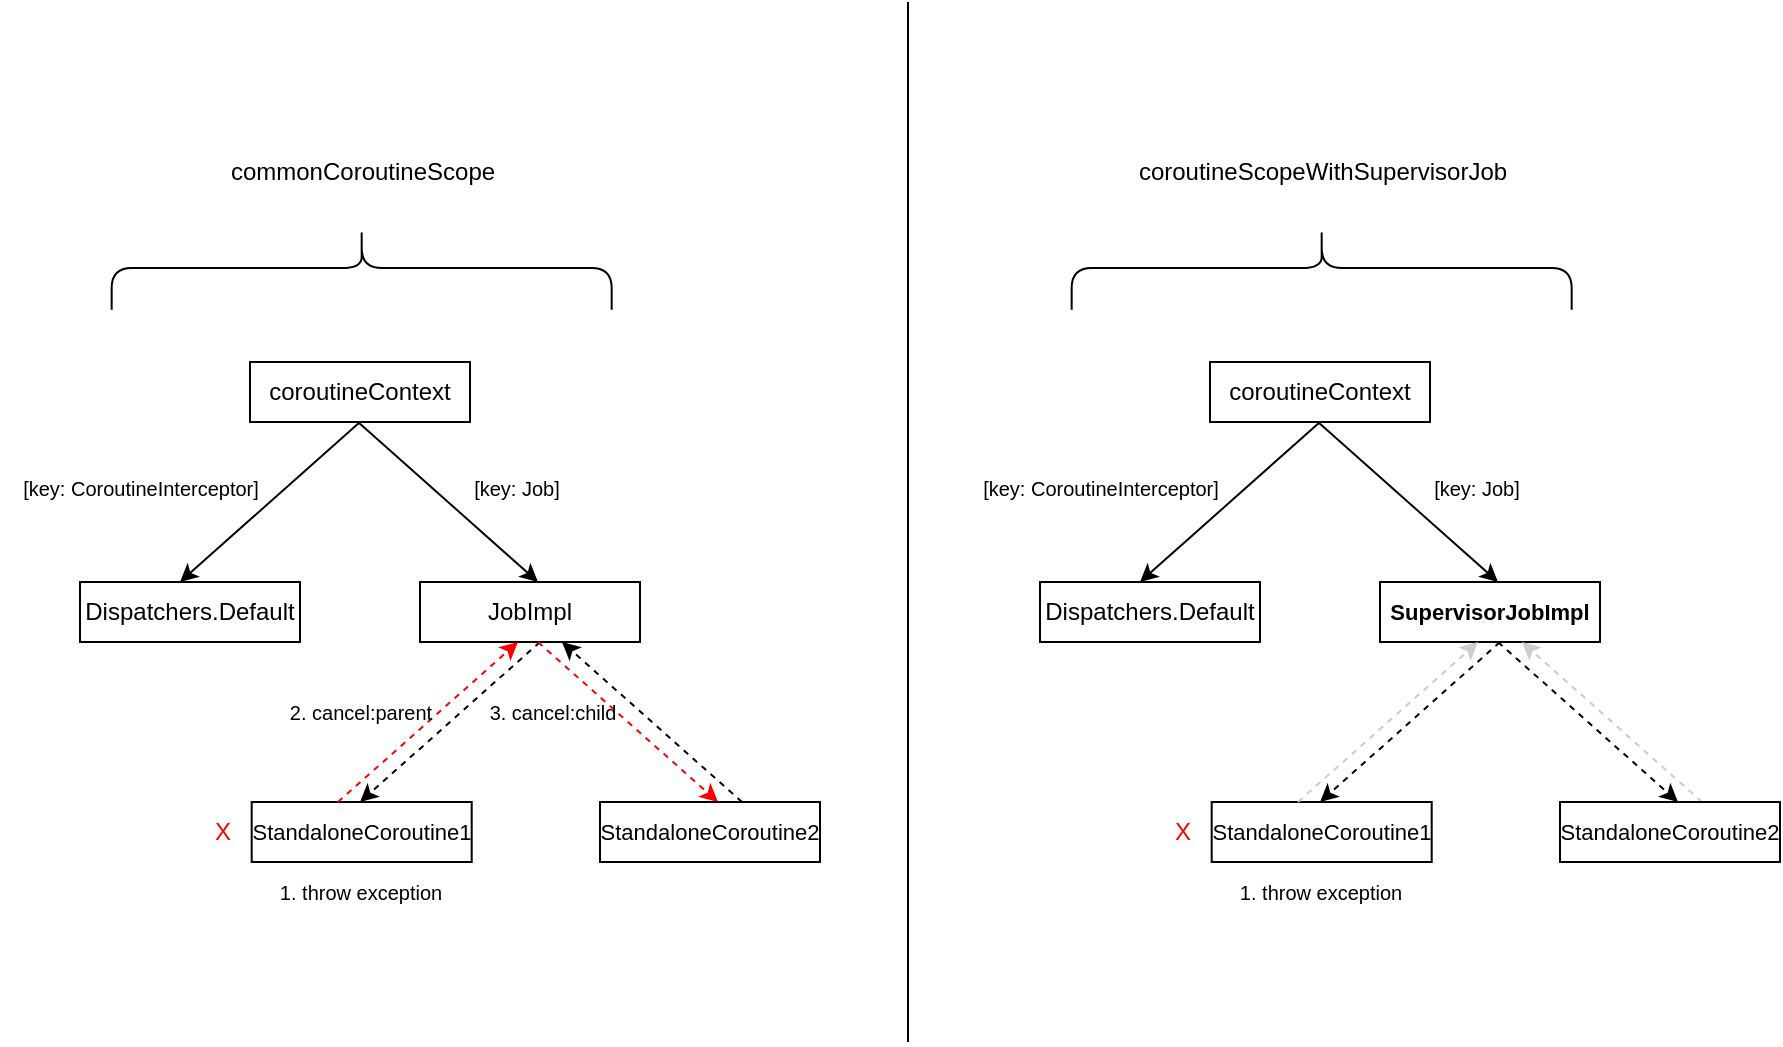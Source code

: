 <mxfile version="22.1.2" type="device">
  <diagram name="Page-1" id="FuAv7pLi2sIDAsRG0R7K">
    <mxGraphModel dx="1876" dy="659" grid="1" gridSize="10" guides="1" tooltips="1" connect="1" arrows="1" fold="1" page="1" pageScale="1" pageWidth="850" pageHeight="1100" math="0" shadow="0">
      <root>
        <mxCell id="0" />
        <mxCell id="1" parent="0" />
        <mxCell id="KKwdq_n8aDNH_cKme6rT-1" value="" style="shape=curlyBracket;whiteSpace=wrap;html=1;rounded=1;labelPosition=left;verticalLabelPosition=middle;align=right;verticalAlign=middle;direction=south;" vertex="1" parent="1">
          <mxGeometry x="25.835" y="292.165" width="250" height="41.67" as="geometry" />
        </mxCell>
        <mxCell id="KKwdq_n8aDNH_cKme6rT-2" value="commonCoroutineScope" style="text;html=1;align=center;verticalAlign=middle;resizable=0;points=[];autosize=1;strokeColor=none;fillColor=none;" vertex="1" parent="1">
          <mxGeometry x="70.84" y="250" width="160" height="30" as="geometry" />
        </mxCell>
        <mxCell id="KKwdq_n8aDNH_cKme6rT-4" value="" style="endArrow=classic;html=1;rounded=0;" edge="1" parent="1">
          <mxGeometry width="50" height="50" relative="1" as="geometry">
            <mxPoint x="150" y="390" as="sourcePoint" />
            <mxPoint x="60" y="470" as="targetPoint" />
          </mxGeometry>
        </mxCell>
        <mxCell id="KKwdq_n8aDNH_cKme6rT-8" value="" style="endArrow=classic;html=1;rounded=0;" edge="1" parent="1">
          <mxGeometry width="50" height="50" relative="1" as="geometry">
            <mxPoint x="149" y="390" as="sourcePoint" />
            <mxPoint x="239" y="470" as="targetPoint" />
          </mxGeometry>
        </mxCell>
        <mxCell id="KKwdq_n8aDNH_cKme6rT-9" value="Dispatchers.Default" style="rounded=0;whiteSpace=wrap;html=1;" vertex="1" parent="1">
          <mxGeometry x="10" y="470" width="110" height="30" as="geometry" />
        </mxCell>
        <mxCell id="KKwdq_n8aDNH_cKme6rT-10" value="JobImpl" style="rounded=0;whiteSpace=wrap;html=1;" vertex="1" parent="1">
          <mxGeometry x="180" y="470" width="110" height="30" as="geometry" />
        </mxCell>
        <mxCell id="KKwdq_n8aDNH_cKme6rT-11" value="StandaloneCoroutine1" style="rounded=0;whiteSpace=wrap;html=1;fontSize=11;" vertex="1" parent="1">
          <mxGeometry x="95.84" y="580" width="110" height="30" as="geometry" />
        </mxCell>
        <mxCell id="KKwdq_n8aDNH_cKme6rT-12" value="" style="endArrow=classic;html=1;rounded=0;dashed=1;" edge="1" parent="1">
          <mxGeometry width="50" height="50" relative="1" as="geometry">
            <mxPoint x="240" y="500" as="sourcePoint" />
            <mxPoint x="150" y="580" as="targetPoint" />
          </mxGeometry>
        </mxCell>
        <mxCell id="KKwdq_n8aDNH_cKme6rT-13" value="[key: CoroutineInterceptor]" style="text;html=1;align=center;verticalAlign=middle;resizable=0;points=[];autosize=1;strokeColor=none;fillColor=none;fontSize=10;" vertex="1" parent="1">
          <mxGeometry x="-30" y="408" width="140" height="30" as="geometry" />
        </mxCell>
        <mxCell id="KKwdq_n8aDNH_cKme6rT-15" value="[key: Job]" style="text;html=1;align=center;verticalAlign=middle;resizable=0;points=[];autosize=1;strokeColor=none;fillColor=none;fontSize=10;" vertex="1" parent="1">
          <mxGeometry x="193" y="408" width="70" height="30" as="geometry" />
        </mxCell>
        <mxCell id="KKwdq_n8aDNH_cKme6rT-16" value="" style="endArrow=classic;html=1;rounded=0;fontColor=#FF0000;strokeColor=#FF0000;dashed=1;" edge="1" parent="1">
          <mxGeometry width="50" height="50" relative="1" as="geometry">
            <mxPoint x="139" y="580" as="sourcePoint" />
            <mxPoint x="229" y="500" as="targetPoint" />
          </mxGeometry>
        </mxCell>
        <mxCell id="KKwdq_n8aDNH_cKme6rT-17" value="2. cancel:parent" style="text;html=1;align=center;verticalAlign=middle;resizable=0;points=[];autosize=1;strokeColor=none;fillColor=none;fontSize=10;" vertex="1" parent="1">
          <mxGeometry x="105" y="520" width="90" height="30" as="geometry" />
        </mxCell>
        <mxCell id="KKwdq_n8aDNH_cKme6rT-19" value="" style="endArrow=classic;html=1;rounded=0;strokeColor=#FF0000;dashed=1;" edge="1" parent="1">
          <mxGeometry width="50" height="50" relative="1" as="geometry">
            <mxPoint x="239" y="500" as="sourcePoint" />
            <mxPoint x="329" y="580" as="targetPoint" />
          </mxGeometry>
        </mxCell>
        <mxCell id="KKwdq_n8aDNH_cKme6rT-20" value="3. cancel:child" style="text;html=1;align=center;verticalAlign=middle;resizable=0;points=[];autosize=1;strokeColor=none;fillColor=none;fontSize=10;" vertex="1" parent="1">
          <mxGeometry x="200.84" y="520" width="90" height="30" as="geometry" />
        </mxCell>
        <mxCell id="KKwdq_n8aDNH_cKme6rT-21" value="" style="endArrow=classic;html=1;rounded=0;dashed=1;" edge="1" parent="1">
          <mxGeometry width="50" height="50" relative="1" as="geometry">
            <mxPoint x="341" y="580" as="sourcePoint" />
            <mxPoint x="251" y="500" as="targetPoint" />
          </mxGeometry>
        </mxCell>
        <mxCell id="KKwdq_n8aDNH_cKme6rT-22" value="StandaloneCoroutine2" style="rounded=0;whiteSpace=wrap;html=1;fontSize=11;" vertex="1" parent="1">
          <mxGeometry x="270" y="580" width="110" height="30" as="geometry" />
        </mxCell>
        <mxCell id="KKwdq_n8aDNH_cKme6rT-24" value="X" style="text;html=1;align=center;verticalAlign=middle;resizable=0;points=[];autosize=1;strokeColor=none;fillColor=none;fontColor=#FF0000;" vertex="1" parent="1">
          <mxGeometry x="65.84" y="580" width="30" height="30" as="geometry" />
        </mxCell>
        <mxCell id="KKwdq_n8aDNH_cKme6rT-25" value="1. throw exception" style="text;html=1;align=center;verticalAlign=middle;resizable=0;points=[];autosize=1;strokeColor=none;fillColor=none;fontSize=10;" vertex="1" parent="1">
          <mxGeometry x="100" y="610" width="100" height="30" as="geometry" />
        </mxCell>
        <mxCell id="KKwdq_n8aDNH_cKme6rT-26" value="coroutineContext" style="rounded=0;whiteSpace=wrap;html=1;" vertex="1" parent="1">
          <mxGeometry x="95" y="360" width="110" height="30" as="geometry" />
        </mxCell>
        <mxCell id="KKwdq_n8aDNH_cKme6rT-27" value="" style="endArrow=none;html=1;rounded=0;" edge="1" parent="1">
          <mxGeometry width="50" height="50" relative="1" as="geometry">
            <mxPoint x="424" y="700" as="sourcePoint" />
            <mxPoint x="424" y="180" as="targetPoint" />
          </mxGeometry>
        </mxCell>
        <mxCell id="KKwdq_n8aDNH_cKme6rT-28" value="" style="shape=curlyBracket;whiteSpace=wrap;html=1;rounded=1;labelPosition=left;verticalLabelPosition=middle;align=right;verticalAlign=middle;direction=south;" vertex="1" parent="1">
          <mxGeometry x="505.835" y="292.165" width="250" height="41.67" as="geometry" />
        </mxCell>
        <mxCell id="KKwdq_n8aDNH_cKme6rT-29" value="coroutineScopeWithSupervisorJob" style="text;html=1;align=center;verticalAlign=middle;resizable=0;points=[];autosize=1;strokeColor=none;fillColor=none;" vertex="1" parent="1">
          <mxGeometry x="525.84" y="250" width="210" height="30" as="geometry" />
        </mxCell>
        <mxCell id="KKwdq_n8aDNH_cKme6rT-30" value="" style="endArrow=classic;html=1;rounded=0;" edge="1" parent="1">
          <mxGeometry width="50" height="50" relative="1" as="geometry">
            <mxPoint x="630" y="390" as="sourcePoint" />
            <mxPoint x="540" y="470" as="targetPoint" />
          </mxGeometry>
        </mxCell>
        <mxCell id="KKwdq_n8aDNH_cKme6rT-31" value="" style="endArrow=classic;html=1;rounded=0;" edge="1" parent="1">
          <mxGeometry width="50" height="50" relative="1" as="geometry">
            <mxPoint x="629" y="390" as="sourcePoint" />
            <mxPoint x="719" y="470" as="targetPoint" />
          </mxGeometry>
        </mxCell>
        <mxCell id="KKwdq_n8aDNH_cKme6rT-32" value="Dispatchers.Default" style="rounded=0;whiteSpace=wrap;html=1;" vertex="1" parent="1">
          <mxGeometry x="490" y="470" width="110" height="30" as="geometry" />
        </mxCell>
        <mxCell id="KKwdq_n8aDNH_cKme6rT-33" value="SupervisorJobImpl" style="rounded=0;whiteSpace=wrap;html=1;fontStyle=1;fontSize=11;" vertex="1" parent="1">
          <mxGeometry x="660" y="470" width="110" height="30" as="geometry" />
        </mxCell>
        <mxCell id="KKwdq_n8aDNH_cKme6rT-34" value="StandaloneCoroutine1" style="rounded=0;whiteSpace=wrap;html=1;fontSize=11;" vertex="1" parent="1">
          <mxGeometry x="575.84" y="580" width="110" height="30" as="geometry" />
        </mxCell>
        <mxCell id="KKwdq_n8aDNH_cKme6rT-35" value="" style="endArrow=classic;html=1;rounded=0;dashed=1;" edge="1" parent="1">
          <mxGeometry width="50" height="50" relative="1" as="geometry">
            <mxPoint x="720" y="500" as="sourcePoint" />
            <mxPoint x="630" y="580" as="targetPoint" />
          </mxGeometry>
        </mxCell>
        <mxCell id="KKwdq_n8aDNH_cKme6rT-36" value="[key: CoroutineInterceptor]" style="text;html=1;align=center;verticalAlign=middle;resizable=0;points=[];autosize=1;strokeColor=none;fillColor=none;fontSize=10;" vertex="1" parent="1">
          <mxGeometry x="450" y="408" width="140" height="30" as="geometry" />
        </mxCell>
        <mxCell id="KKwdq_n8aDNH_cKme6rT-37" value="[key: Job]" style="text;html=1;align=center;verticalAlign=middle;resizable=0;points=[];autosize=1;strokeColor=none;fillColor=none;fontSize=10;" vertex="1" parent="1">
          <mxGeometry x="673" y="408" width="70" height="30" as="geometry" />
        </mxCell>
        <mxCell id="KKwdq_n8aDNH_cKme6rT-38" value="" style="endArrow=classic;html=1;rounded=0;fontColor=#CCCCCC;strokeColor=#CCCCCC;dashed=1;" edge="1" parent="1">
          <mxGeometry width="50" height="50" relative="1" as="geometry">
            <mxPoint x="619" y="580" as="sourcePoint" />
            <mxPoint x="709" y="500" as="targetPoint" />
          </mxGeometry>
        </mxCell>
        <mxCell id="KKwdq_n8aDNH_cKme6rT-40" value="" style="endArrow=classic;html=1;rounded=0;strokeColor=#000000;dashed=1;" edge="1" parent="1">
          <mxGeometry width="50" height="50" relative="1" as="geometry">
            <mxPoint x="719" y="500" as="sourcePoint" />
            <mxPoint x="809" y="580" as="targetPoint" />
          </mxGeometry>
        </mxCell>
        <mxCell id="KKwdq_n8aDNH_cKme6rT-42" value="" style="endArrow=classic;html=1;rounded=0;dashed=1;strokeColor=#CCCCCC;" edge="1" parent="1">
          <mxGeometry width="50" height="50" relative="1" as="geometry">
            <mxPoint x="821" y="580" as="sourcePoint" />
            <mxPoint x="731" y="500" as="targetPoint" />
          </mxGeometry>
        </mxCell>
        <mxCell id="KKwdq_n8aDNH_cKme6rT-43" value="StandaloneCoroutine2" style="rounded=0;whiteSpace=wrap;html=1;fontSize=11;" vertex="1" parent="1">
          <mxGeometry x="750" y="580" width="110" height="30" as="geometry" />
        </mxCell>
        <mxCell id="KKwdq_n8aDNH_cKme6rT-44" value="X" style="text;html=1;align=center;verticalAlign=middle;resizable=0;points=[];autosize=1;strokeColor=none;fillColor=none;fontColor=#FF0000;" vertex="1" parent="1">
          <mxGeometry x="545.84" y="580" width="30" height="30" as="geometry" />
        </mxCell>
        <mxCell id="KKwdq_n8aDNH_cKme6rT-45" value="1. throw exception" style="text;html=1;align=center;verticalAlign=middle;resizable=0;points=[];autosize=1;strokeColor=none;fillColor=none;fontSize=10;" vertex="1" parent="1">
          <mxGeometry x="580" y="610" width="100" height="30" as="geometry" />
        </mxCell>
        <mxCell id="KKwdq_n8aDNH_cKme6rT-46" value="coroutineContext" style="rounded=0;whiteSpace=wrap;html=1;" vertex="1" parent="1">
          <mxGeometry x="575" y="360" width="110" height="30" as="geometry" />
        </mxCell>
      </root>
    </mxGraphModel>
  </diagram>
</mxfile>
